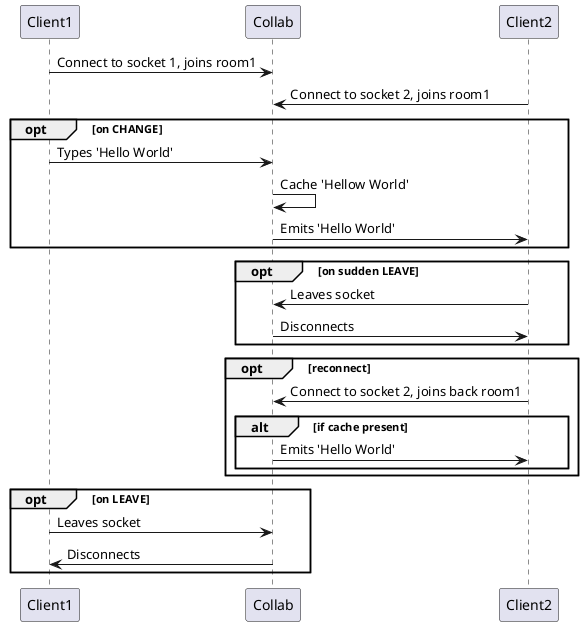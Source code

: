 @startuml
Client1 -> Collab: Connect to socket 1, joins room1
Client2 -> Collab: Connect to socket 2, joins room1
opt on CHANGE
    Client1 -> Collab: Types 'Hello World'
    Collab -> Collab: Cache 'Hellow World'
    Collab -> Client2: Emits 'Hello World'
end

opt on sudden LEAVE
    Client2 -> Collab: Leaves socket
    Collab -> Client2: Disconnects
end

opt reconnect
    Client2 -> Collab: Connect to socket 2, joins back room1
    alt if cache present
        Collab -> Client2: Emits 'Hello World'
    end
end

opt on LEAVE
    Client1 -> Collab: Leaves socket
    Collab -> Client1: Disconnects
end
@enduml